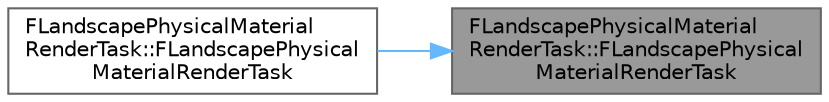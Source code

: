 digraph "FLandscapePhysicalMaterialRenderTask::FLandscapePhysicalMaterialRenderTask"
{
 // INTERACTIVE_SVG=YES
 // LATEX_PDF_SIZE
  bgcolor="transparent";
  edge [fontname=Helvetica,fontsize=10,labelfontname=Helvetica,labelfontsize=10];
  node [fontname=Helvetica,fontsize=10,shape=box,height=0.2,width=0.4];
  rankdir="RL";
  Node1 [id="Node000001",label="FLandscapePhysicalMaterial\lRenderTask::FLandscapePhysical\lMaterialRenderTask",height=0.2,width=0.4,color="gray40", fillcolor="grey60", style="filled", fontcolor="black",tooltip=" "];
  Node1 -> Node2 [id="edge1_Node000001_Node000002",dir="back",color="steelblue1",style="solid",tooltip=" "];
  Node2 [id="Node000002",label="FLandscapePhysicalMaterial\lRenderTask::FLandscapePhysical\lMaterialRenderTask",height=0.2,width=0.4,color="grey40", fillcolor="white", style="filled",URL="$d2/d07/classFLandscapePhysicalMaterialRenderTask.html#ad0af6a2b853412b444adecb6adc291ce",tooltip=" "];
}
